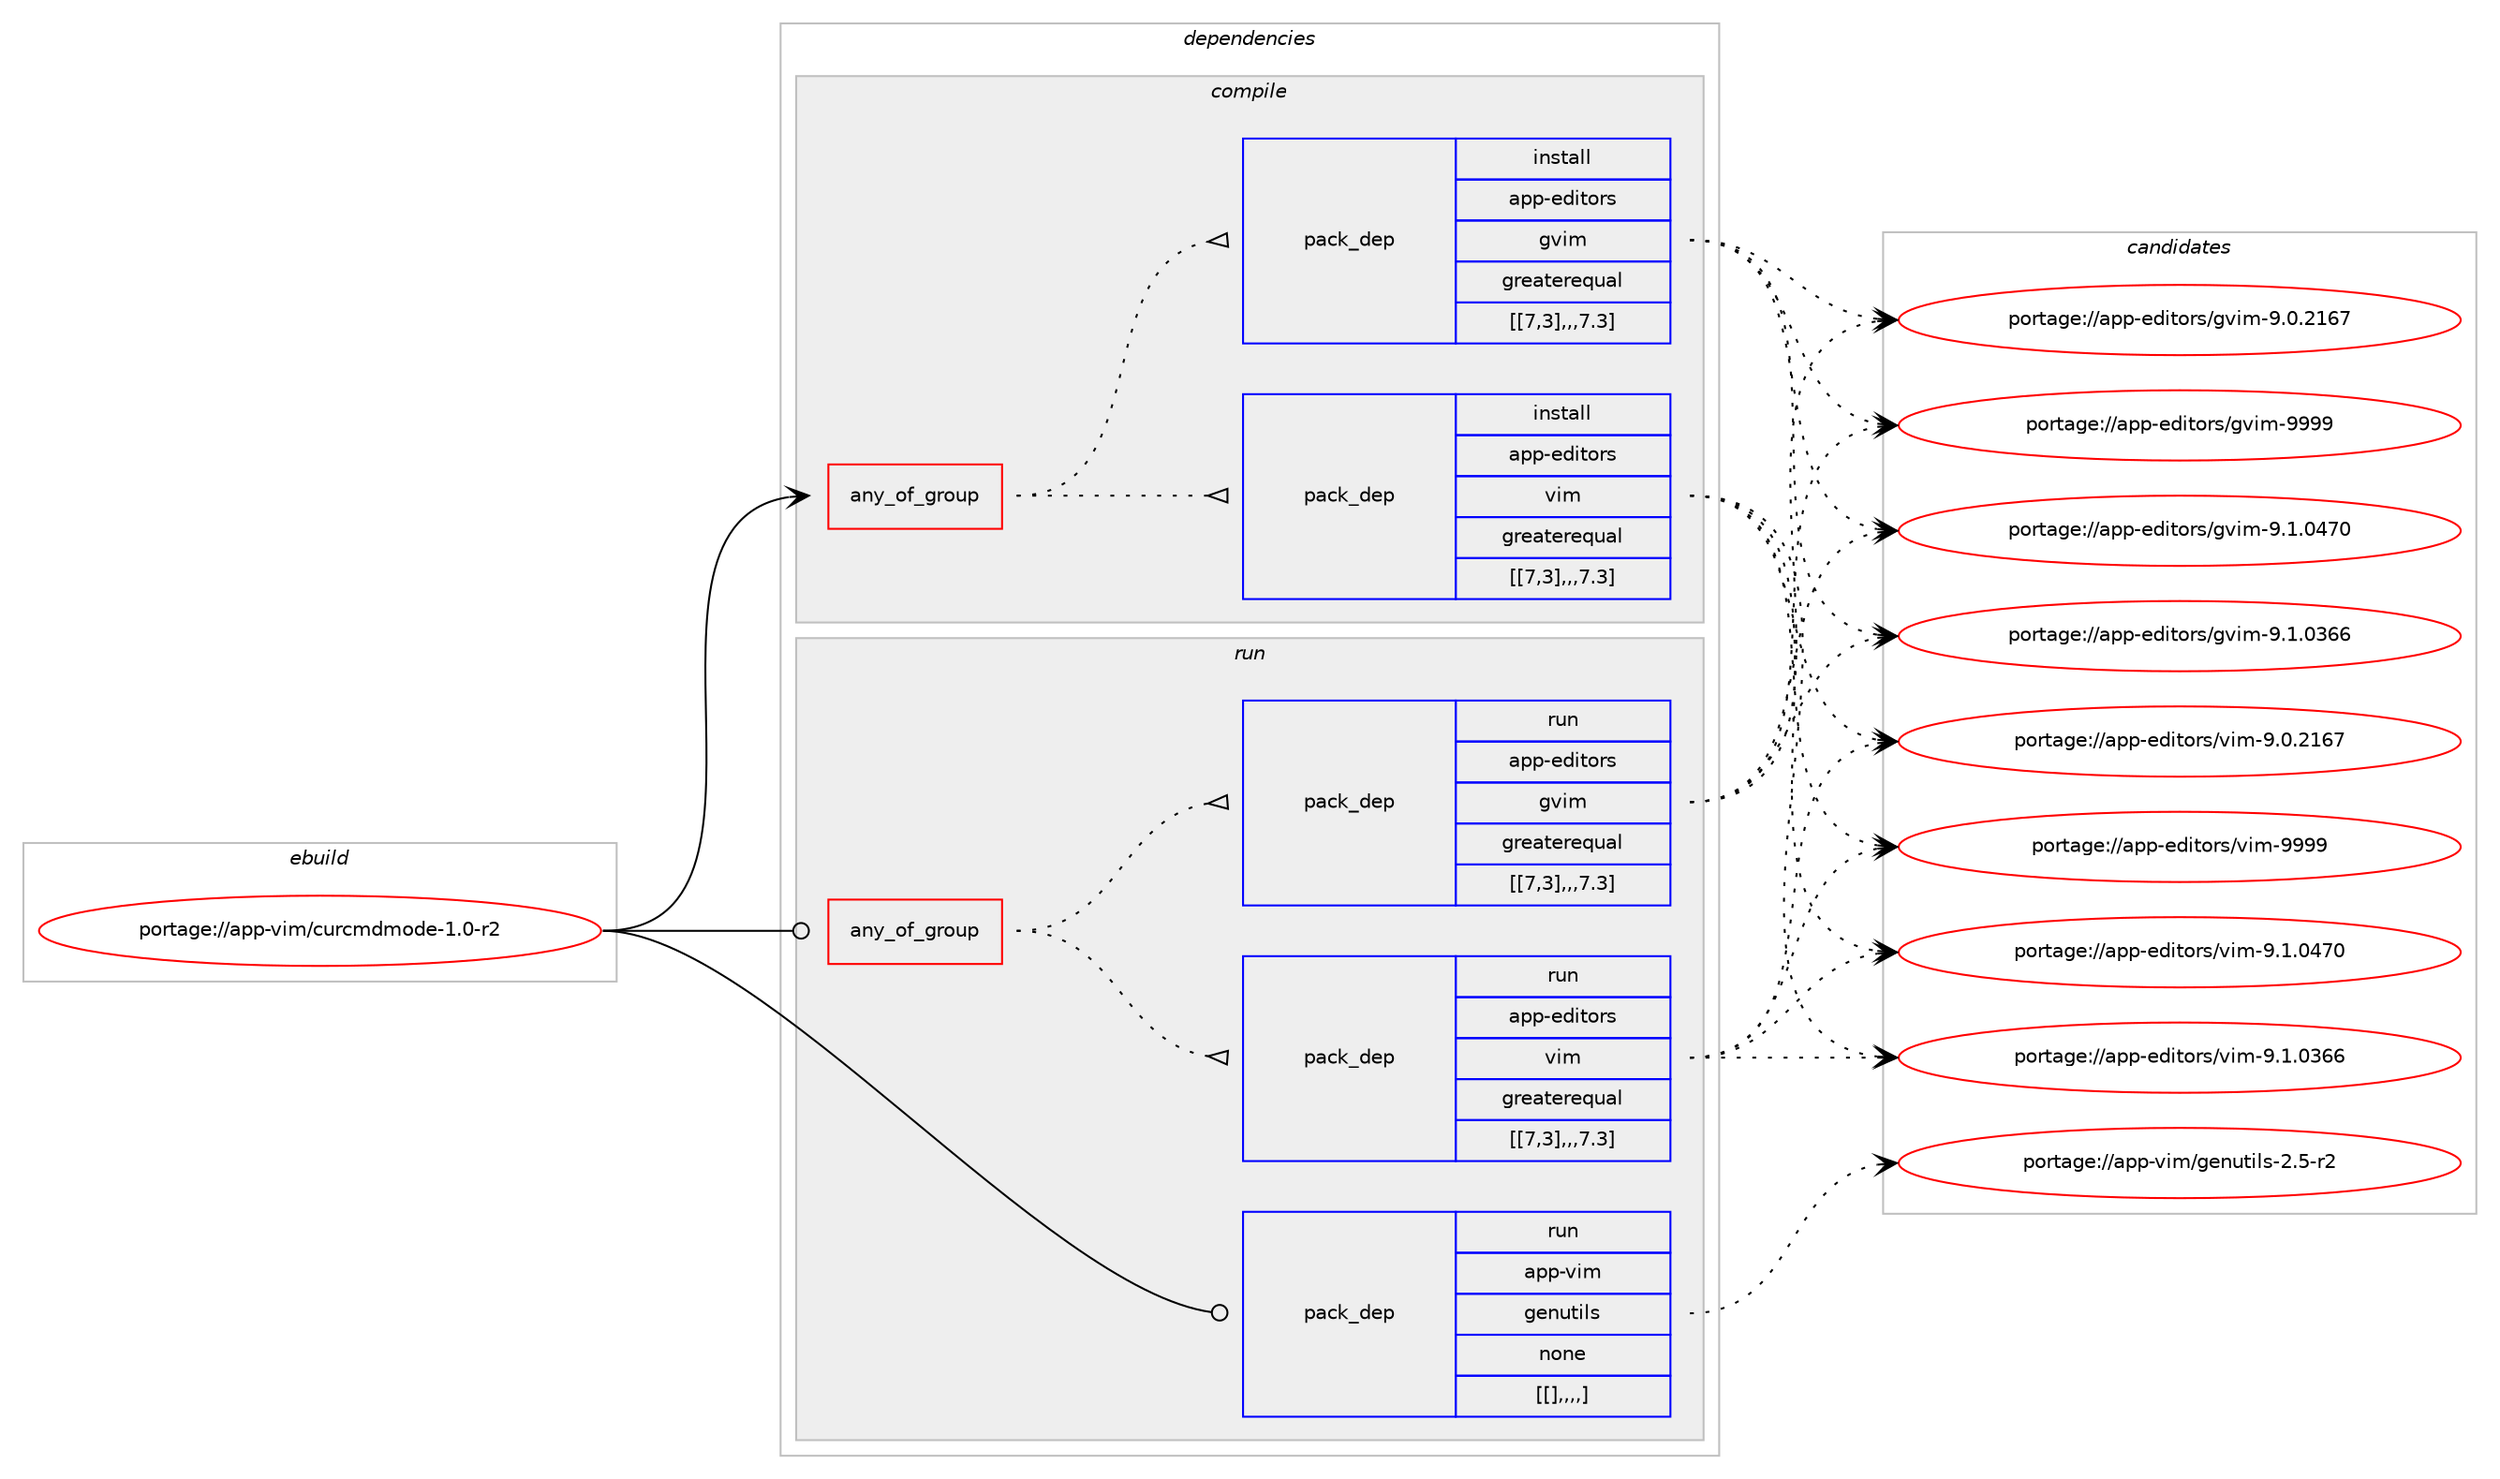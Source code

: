 digraph prolog {

# *************
# Graph options
# *************

newrank=true;
concentrate=true;
compound=true;
graph [rankdir=LR,fontname=Helvetica,fontsize=10,ranksep=1.5];#, ranksep=2.5, nodesep=0.2];
edge  [arrowhead=vee];
node  [fontname=Helvetica,fontsize=10];

# **********
# The ebuild
# **********

subgraph cluster_leftcol {
color=gray;
label=<<i>ebuild</i>>;
id [label="portage://app-vim/curcmdmode-1.0-r2", color=red, width=4, href="../app-vim/curcmdmode-1.0-r2.svg"];
}

# ****************
# The dependencies
# ****************

subgraph cluster_midcol {
color=gray;
label=<<i>dependencies</i>>;
subgraph cluster_compile {
fillcolor="#eeeeee";
style=filled;
label=<<i>compile</i>>;
subgraph any516 {
dependency61207 [label=<<TABLE BORDER="0" CELLBORDER="1" CELLSPACING="0" CELLPADDING="4"><TR><TD CELLPADDING="10">any_of_group</TD></TR></TABLE>>, shape=none, color=red];subgraph pack44171 {
dependency61208 [label=<<TABLE BORDER="0" CELLBORDER="1" CELLSPACING="0" CELLPADDING="4" WIDTH="220"><TR><TD ROWSPAN="6" CELLPADDING="30">pack_dep</TD></TR><TR><TD WIDTH="110">install</TD></TR><TR><TD>app-editors</TD></TR><TR><TD>vim</TD></TR><TR><TD>greaterequal</TD></TR><TR><TD>[[7,3],,,7.3]</TD></TR></TABLE>>, shape=none, color=blue];
}
dependency61207:e -> dependency61208:w [weight=20,style="dotted",arrowhead="oinv"];
subgraph pack44172 {
dependency61209 [label=<<TABLE BORDER="0" CELLBORDER="1" CELLSPACING="0" CELLPADDING="4" WIDTH="220"><TR><TD ROWSPAN="6" CELLPADDING="30">pack_dep</TD></TR><TR><TD WIDTH="110">install</TD></TR><TR><TD>app-editors</TD></TR><TR><TD>gvim</TD></TR><TR><TD>greaterequal</TD></TR><TR><TD>[[7,3],,,7.3]</TD></TR></TABLE>>, shape=none, color=blue];
}
dependency61207:e -> dependency61209:w [weight=20,style="dotted",arrowhead="oinv"];
}
id:e -> dependency61207:w [weight=20,style="solid",arrowhead="vee"];
}
subgraph cluster_compileandrun {
fillcolor="#eeeeee";
style=filled;
label=<<i>compile and run</i>>;
}
subgraph cluster_run {
fillcolor="#eeeeee";
style=filled;
label=<<i>run</i>>;
subgraph any517 {
dependency61210 [label=<<TABLE BORDER="0" CELLBORDER="1" CELLSPACING="0" CELLPADDING="4"><TR><TD CELLPADDING="10">any_of_group</TD></TR></TABLE>>, shape=none, color=red];subgraph pack44173 {
dependency61211 [label=<<TABLE BORDER="0" CELLBORDER="1" CELLSPACING="0" CELLPADDING="4" WIDTH="220"><TR><TD ROWSPAN="6" CELLPADDING="30">pack_dep</TD></TR><TR><TD WIDTH="110">run</TD></TR><TR><TD>app-editors</TD></TR><TR><TD>vim</TD></TR><TR><TD>greaterequal</TD></TR><TR><TD>[[7,3],,,7.3]</TD></TR></TABLE>>, shape=none, color=blue];
}
dependency61210:e -> dependency61211:w [weight=20,style="dotted",arrowhead="oinv"];
subgraph pack44174 {
dependency61212 [label=<<TABLE BORDER="0" CELLBORDER="1" CELLSPACING="0" CELLPADDING="4" WIDTH="220"><TR><TD ROWSPAN="6" CELLPADDING="30">pack_dep</TD></TR><TR><TD WIDTH="110">run</TD></TR><TR><TD>app-editors</TD></TR><TR><TD>gvim</TD></TR><TR><TD>greaterequal</TD></TR><TR><TD>[[7,3],,,7.3]</TD></TR></TABLE>>, shape=none, color=blue];
}
dependency61210:e -> dependency61212:w [weight=20,style="dotted",arrowhead="oinv"];
}
id:e -> dependency61210:w [weight=20,style="solid",arrowhead="odot"];
subgraph pack44175 {
dependency61213 [label=<<TABLE BORDER="0" CELLBORDER="1" CELLSPACING="0" CELLPADDING="4" WIDTH="220"><TR><TD ROWSPAN="6" CELLPADDING="30">pack_dep</TD></TR><TR><TD WIDTH="110">run</TD></TR><TR><TD>app-vim</TD></TR><TR><TD>genutils</TD></TR><TR><TD>none</TD></TR><TR><TD>[[],,,,]</TD></TR></TABLE>>, shape=none, color=blue];
}
id:e -> dependency61213:w [weight=20,style="solid",arrowhead="odot"];
}
}

# **************
# The candidates
# **************

subgraph cluster_choices {
rank=same;
color=gray;
label=<<i>candidates</i>>;

subgraph choice44171 {
color=black;
nodesep=1;
choice9711211245101100105116111114115471181051094557575757 [label="portage://app-editors/vim-9999", color=red, width=4,href="../app-editors/vim-9999.svg"];
choice971121124510110010511611111411547118105109455746494648525548 [label="portage://app-editors/vim-9.1.0470", color=red, width=4,href="../app-editors/vim-9.1.0470.svg"];
choice971121124510110010511611111411547118105109455746494648515454 [label="portage://app-editors/vim-9.1.0366", color=red, width=4,href="../app-editors/vim-9.1.0366.svg"];
choice971121124510110010511611111411547118105109455746484650495455 [label="portage://app-editors/vim-9.0.2167", color=red, width=4,href="../app-editors/vim-9.0.2167.svg"];
dependency61208:e -> choice9711211245101100105116111114115471181051094557575757:w [style=dotted,weight="100"];
dependency61208:e -> choice971121124510110010511611111411547118105109455746494648525548:w [style=dotted,weight="100"];
dependency61208:e -> choice971121124510110010511611111411547118105109455746494648515454:w [style=dotted,weight="100"];
dependency61208:e -> choice971121124510110010511611111411547118105109455746484650495455:w [style=dotted,weight="100"];
}
subgraph choice44172 {
color=black;
nodesep=1;
choice9711211245101100105116111114115471031181051094557575757 [label="portage://app-editors/gvim-9999", color=red, width=4,href="../app-editors/gvim-9999.svg"];
choice971121124510110010511611111411547103118105109455746494648525548 [label="portage://app-editors/gvim-9.1.0470", color=red, width=4,href="../app-editors/gvim-9.1.0470.svg"];
choice971121124510110010511611111411547103118105109455746494648515454 [label="portage://app-editors/gvim-9.1.0366", color=red, width=4,href="../app-editors/gvim-9.1.0366.svg"];
choice971121124510110010511611111411547103118105109455746484650495455 [label="portage://app-editors/gvim-9.0.2167", color=red, width=4,href="../app-editors/gvim-9.0.2167.svg"];
dependency61209:e -> choice9711211245101100105116111114115471031181051094557575757:w [style=dotted,weight="100"];
dependency61209:e -> choice971121124510110010511611111411547103118105109455746494648525548:w [style=dotted,weight="100"];
dependency61209:e -> choice971121124510110010511611111411547103118105109455746494648515454:w [style=dotted,weight="100"];
dependency61209:e -> choice971121124510110010511611111411547103118105109455746484650495455:w [style=dotted,weight="100"];
}
subgraph choice44173 {
color=black;
nodesep=1;
choice9711211245101100105116111114115471181051094557575757 [label="portage://app-editors/vim-9999", color=red, width=4,href="../app-editors/vim-9999.svg"];
choice971121124510110010511611111411547118105109455746494648525548 [label="portage://app-editors/vim-9.1.0470", color=red, width=4,href="../app-editors/vim-9.1.0470.svg"];
choice971121124510110010511611111411547118105109455746494648515454 [label="portage://app-editors/vim-9.1.0366", color=red, width=4,href="../app-editors/vim-9.1.0366.svg"];
choice971121124510110010511611111411547118105109455746484650495455 [label="portage://app-editors/vim-9.0.2167", color=red, width=4,href="../app-editors/vim-9.0.2167.svg"];
dependency61211:e -> choice9711211245101100105116111114115471181051094557575757:w [style=dotted,weight="100"];
dependency61211:e -> choice971121124510110010511611111411547118105109455746494648525548:w [style=dotted,weight="100"];
dependency61211:e -> choice971121124510110010511611111411547118105109455746494648515454:w [style=dotted,weight="100"];
dependency61211:e -> choice971121124510110010511611111411547118105109455746484650495455:w [style=dotted,weight="100"];
}
subgraph choice44174 {
color=black;
nodesep=1;
choice9711211245101100105116111114115471031181051094557575757 [label="portage://app-editors/gvim-9999", color=red, width=4,href="../app-editors/gvim-9999.svg"];
choice971121124510110010511611111411547103118105109455746494648525548 [label="portage://app-editors/gvim-9.1.0470", color=red, width=4,href="../app-editors/gvim-9.1.0470.svg"];
choice971121124510110010511611111411547103118105109455746494648515454 [label="portage://app-editors/gvim-9.1.0366", color=red, width=4,href="../app-editors/gvim-9.1.0366.svg"];
choice971121124510110010511611111411547103118105109455746484650495455 [label="portage://app-editors/gvim-9.0.2167", color=red, width=4,href="../app-editors/gvim-9.0.2167.svg"];
dependency61212:e -> choice9711211245101100105116111114115471031181051094557575757:w [style=dotted,weight="100"];
dependency61212:e -> choice971121124510110010511611111411547103118105109455746494648525548:w [style=dotted,weight="100"];
dependency61212:e -> choice971121124510110010511611111411547103118105109455746494648515454:w [style=dotted,weight="100"];
dependency61212:e -> choice971121124510110010511611111411547103118105109455746484650495455:w [style=dotted,weight="100"];
}
subgraph choice44175 {
color=black;
nodesep=1;
choice971121124511810510947103101110117116105108115455046534511450 [label="portage://app-vim/genutils-2.5-r2", color=red, width=4,href="../app-vim/genutils-2.5-r2.svg"];
dependency61213:e -> choice971121124511810510947103101110117116105108115455046534511450:w [style=dotted,weight="100"];
}
}

}
